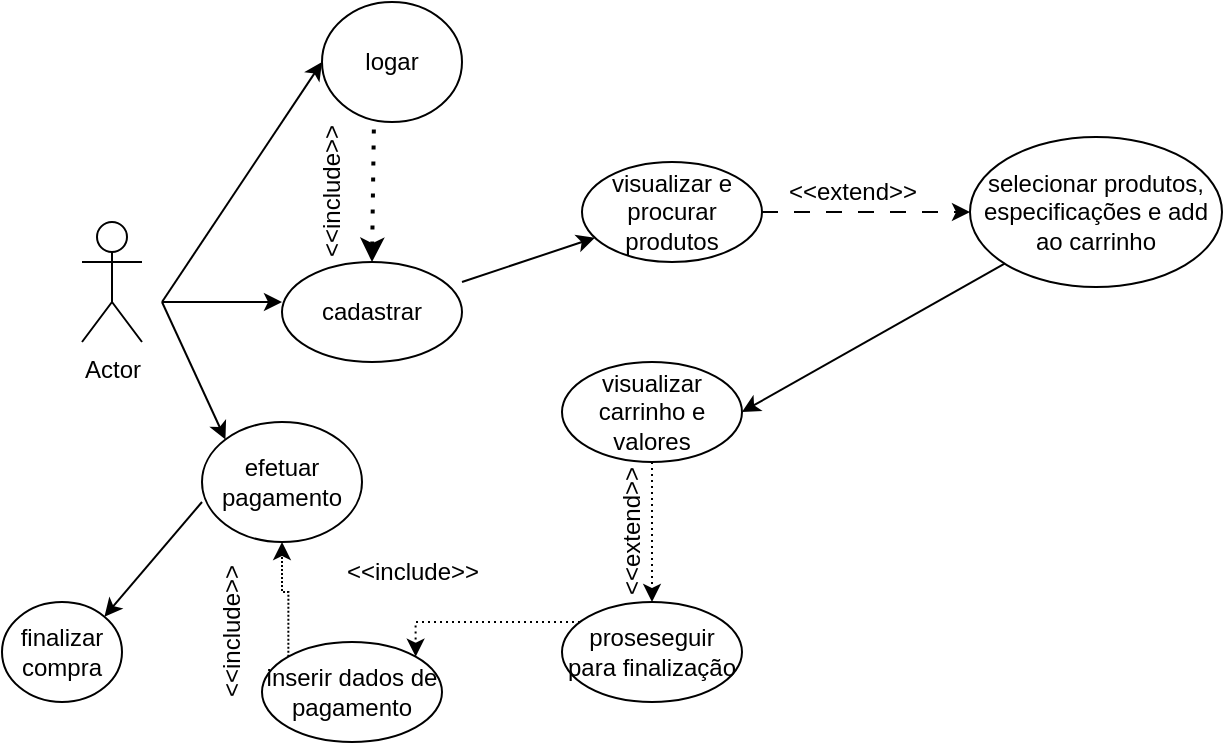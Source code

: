<mxfile version="21.1.6" type="github" pages="2">
  <diagram name="Página-1" id="BzS_wPy_dweKsXEWJOO5">
    <mxGraphModel dx="1050" dy="549" grid="1" gridSize="10" guides="1" tooltips="1" connect="1" arrows="1" fold="1" page="1" pageScale="1" pageWidth="827" pageHeight="1169" math="0" shadow="0">
      <root>
        <mxCell id="0" />
        <mxCell id="1" parent="0" />
        <mxCell id="kfXMIqX852KwrT9XWXHF-32" value="Actor" style="shape=umlActor;verticalLabelPosition=bottom;verticalAlign=top;html=1;outlineConnect=0;" vertex="1" parent="1">
          <mxGeometry x="60" y="800" width="30" height="60" as="geometry" />
        </mxCell>
        <mxCell id="kfXMIqX852KwrT9XWXHF-34" value="cadastrar" style="ellipse;whiteSpace=wrap;html=1;" vertex="1" parent="1">
          <mxGeometry x="160" y="820" width="90" height="50" as="geometry" />
        </mxCell>
        <mxCell id="bw5xAvwIlMRXzH_YTHHo-3" style="edgeStyle=orthogonalEdgeStyle;rounded=0;orthogonalLoop=1;jettySize=auto;html=1;dashed=1;dashPattern=8 8;" edge="1" parent="1" source="kfXMIqX852KwrT9XWXHF-35" target="kfXMIqX852KwrT9XWXHF-38">
          <mxGeometry relative="1" as="geometry" />
        </mxCell>
        <mxCell id="kfXMIqX852KwrT9XWXHF-35" value="visualizar e procurar produtos" style="ellipse;whiteSpace=wrap;html=1;" vertex="1" parent="1">
          <mxGeometry x="310" y="770" width="90" height="50" as="geometry" />
        </mxCell>
        <mxCell id="kfXMIqX852KwrT9XWXHF-70" style="edgeStyle=orthogonalEdgeStyle;rounded=0;orthogonalLoop=1;jettySize=auto;html=1;exitX=0;exitY=0;exitDx=0;exitDy=0;entryX=0.5;entryY=1;entryDx=0;entryDy=0;dashed=1;dashPattern=1 1;" edge="1" parent="1" source="kfXMIqX852KwrT9XWXHF-37" target="kfXMIqX852KwrT9XWXHF-44">
          <mxGeometry relative="1" as="geometry" />
        </mxCell>
        <mxCell id="kfXMIqX852KwrT9XWXHF-37" value="inserir dados de pagamento" style="ellipse;whiteSpace=wrap;html=1;" vertex="1" parent="1">
          <mxGeometry x="150" y="1010" width="90" height="50" as="geometry" />
        </mxCell>
        <mxCell id="kfXMIqX852KwrT9XWXHF-38" value="selecionar produtos, especificações e add ao carrinho" style="ellipse;whiteSpace=wrap;html=1;" vertex="1" parent="1">
          <mxGeometry x="504" y="757.5" width="126" height="75" as="geometry" />
        </mxCell>
        <mxCell id="kfXMIqX852KwrT9XWXHF-68" style="edgeStyle=orthogonalEdgeStyle;rounded=0;orthogonalLoop=1;jettySize=auto;html=1;entryX=1;entryY=0;entryDx=0;entryDy=0;dashed=1;dashPattern=1 2;" edge="1" parent="1" source="kfXMIqX852KwrT9XWXHF-39" target="kfXMIqX852KwrT9XWXHF-37">
          <mxGeometry relative="1" as="geometry">
            <Array as="points">
              <mxPoint x="227" y="1000" />
            </Array>
          </mxGeometry>
        </mxCell>
        <mxCell id="kfXMIqX852KwrT9XWXHF-39" value="proseseguir para finalização" style="ellipse;whiteSpace=wrap;html=1;" vertex="1" parent="1">
          <mxGeometry x="300" y="990" width="90" height="50" as="geometry" />
        </mxCell>
        <mxCell id="kfXMIqX852KwrT9XWXHF-44" value="efetuar pagamento" style="ellipse;whiteSpace=wrap;html=1;" vertex="1" parent="1">
          <mxGeometry x="120" y="900" width="80" height="60" as="geometry" />
        </mxCell>
        <mxCell id="kfXMIqX852KwrT9XWXHF-45" value="logar" style="ellipse;whiteSpace=wrap;html=1;" vertex="1" parent="1">
          <mxGeometry x="180" y="690" width="70" height="60" as="geometry" />
        </mxCell>
        <mxCell id="kfXMIqX852KwrT9XWXHF-46" value="" style="endArrow=classic;html=1;rounded=0;endFill=1;" edge="1" parent="1">
          <mxGeometry width="50" height="50" relative="1" as="geometry">
            <mxPoint x="100" y="840" as="sourcePoint" />
            <mxPoint x="160" y="840" as="targetPoint" />
          </mxGeometry>
        </mxCell>
        <mxCell id="kfXMIqX852KwrT9XWXHF-48" value="" style="endArrow=classic;html=1;rounded=0;entryX=0;entryY=0.5;entryDx=0;entryDy=0;endFill=1;" edge="1" parent="1" target="kfXMIqX852KwrT9XWXHF-45">
          <mxGeometry width="50" height="50" relative="1" as="geometry">
            <mxPoint x="100" y="840" as="sourcePoint" />
            <mxPoint x="160" y="790" as="targetPoint" />
          </mxGeometry>
        </mxCell>
        <mxCell id="kfXMIqX852KwrT9XWXHF-52" value="" style="endArrow=classic;html=1;rounded=0;entryX=0;entryY=0;entryDx=0;entryDy=0;endFill=1;" edge="1" parent="1" target="kfXMIqX852KwrT9XWXHF-44">
          <mxGeometry width="50" height="50" relative="1" as="geometry">
            <mxPoint x="100" y="840" as="sourcePoint" />
            <mxPoint x="100" y="882.5" as="targetPoint" />
          </mxGeometry>
        </mxCell>
        <mxCell id="kfXMIqX852KwrT9XWXHF-56" style="edgeStyle=orthogonalEdgeStyle;rounded=0;orthogonalLoop=1;jettySize=auto;html=1;exitX=0.5;exitY=1;exitDx=0;exitDy=0;" edge="1" parent="1" source="kfXMIqX852KwrT9XWXHF-39" target="kfXMIqX852KwrT9XWXHF-39">
          <mxGeometry relative="1" as="geometry" />
        </mxCell>
        <mxCell id="kfXMIqX852KwrT9XWXHF-67" style="edgeStyle=orthogonalEdgeStyle;rounded=0;orthogonalLoop=1;jettySize=auto;html=1;exitX=0.5;exitY=1;exitDx=0;exitDy=0;dashed=1;dashPattern=1 2;" edge="1" parent="1" source="kfXMIqX852KwrT9XWXHF-57" target="kfXMIqX852KwrT9XWXHF-39">
          <mxGeometry relative="1" as="geometry" />
        </mxCell>
        <mxCell id="bw5xAvwIlMRXzH_YTHHo-10" style="edgeStyle=orthogonalEdgeStyle;rounded=0;orthogonalLoop=1;jettySize=auto;html=1;exitX=1;exitY=0.5;exitDx=0;exitDy=0;" edge="1" parent="1" source="kfXMIqX852KwrT9XWXHF-57">
          <mxGeometry relative="1" as="geometry">
            <mxPoint x="360" y="900" as="targetPoint" />
          </mxGeometry>
        </mxCell>
        <mxCell id="kfXMIqX852KwrT9XWXHF-57" value="visualizar carrinho e valores" style="ellipse;whiteSpace=wrap;html=1;" vertex="1" parent="1">
          <mxGeometry x="300" y="870" width="90" height="50" as="geometry" />
        </mxCell>
        <mxCell id="kfXMIqX852KwrT9XWXHF-64" value="" style="endArrow=none;dashed=1;html=1;dashPattern=1 3;strokeWidth=2;rounded=0;entryX=0.371;entryY=1.003;entryDx=0;entryDy=0;entryPerimeter=0;endFill=0;startArrow=classic;startFill=1;exitX=0.5;exitY=0;exitDx=0;exitDy=0;" edge="1" parent="1" source="kfXMIqX852KwrT9XWXHF-34" target="kfXMIqX852KwrT9XWXHF-45">
          <mxGeometry width="50" height="50" relative="1" as="geometry">
            <mxPoint x="200" y="820" as="sourcePoint" />
            <mxPoint x="250" y="770" as="targetPoint" />
          </mxGeometry>
        </mxCell>
        <mxCell id="kfXMIqX852KwrT9XWXHF-65" value="&amp;lt;&amp;lt;include&amp;gt;&amp;gt;" style="text;html=1;align=center;verticalAlign=middle;resizable=0;points=[];autosize=1;strokeColor=none;fillColor=none;rotation=-90;" vertex="1" parent="1">
          <mxGeometry x="140" y="770" width="90" height="30" as="geometry" />
        </mxCell>
        <mxCell id="kfXMIqX852KwrT9XWXHF-71" value="&amp;lt;&amp;lt;include&amp;gt;&amp;gt;" style="text;html=1;align=center;verticalAlign=middle;resizable=0;points=[];autosize=1;strokeColor=none;fillColor=none;rotation=-90;" vertex="1" parent="1">
          <mxGeometry x="90" y="990" width="90" height="30" as="geometry" />
        </mxCell>
        <mxCell id="bw5xAvwIlMRXzH_YTHHo-4" value="&amp;lt;&amp;lt;extend&amp;gt;&amp;gt;" style="text;html=1;align=center;verticalAlign=middle;resizable=0;points=[];autosize=1;strokeColor=none;fillColor=none;" vertex="1" parent="1">
          <mxGeometry x="400" y="770" width="90" height="30" as="geometry" />
        </mxCell>
        <mxCell id="bw5xAvwIlMRXzH_YTHHo-8" value="" style="endArrow=none;html=1;rounded=0;endFill=0;startArrow=classic;startFill=1;exitX=1;exitY=0.5;exitDx=0;exitDy=0;" edge="1" parent="1" source="kfXMIqX852KwrT9XWXHF-57" target="kfXMIqX852KwrT9XWXHF-38">
          <mxGeometry width="50" height="50" relative="1" as="geometry">
            <mxPoint x="360" y="900" as="sourcePoint" />
            <mxPoint x="420" y="850" as="targetPoint" />
          </mxGeometry>
        </mxCell>
        <mxCell id="bw5xAvwIlMRXzH_YTHHo-9" value="&amp;lt;&amp;lt;include&amp;gt;&amp;gt;" style="text;html=1;align=center;verticalAlign=middle;resizable=0;points=[];autosize=1;strokeColor=none;fillColor=none;" vertex="1" parent="1">
          <mxGeometry x="180" y="960" width="90" height="30" as="geometry" />
        </mxCell>
        <mxCell id="bw5xAvwIlMRXzH_YTHHo-11" value="" style="endArrow=none;html=1;rounded=0;endFill=0;startArrow=classic;startFill=1;exitX=1;exitY=0;exitDx=0;exitDy=0;" edge="1" parent="1" source="bw5xAvwIlMRXzH_YTHHo-12">
          <mxGeometry width="50" height="50" relative="1" as="geometry">
            <mxPoint x="70" y="990" as="sourcePoint" />
            <mxPoint x="120" y="940" as="targetPoint" />
          </mxGeometry>
        </mxCell>
        <mxCell id="bw5xAvwIlMRXzH_YTHHo-12" value="finalizar compra" style="ellipse;whiteSpace=wrap;html=1;" vertex="1" parent="1">
          <mxGeometry x="20" y="990" width="60" height="50" as="geometry" />
        </mxCell>
        <mxCell id="bw5xAvwIlMRXzH_YTHHo-13" value="&amp;lt;&amp;lt;extend&amp;gt;&amp;gt;" style="text;html=1;align=center;verticalAlign=middle;resizable=0;points=[];autosize=1;strokeColor=none;fillColor=none;rotation=-90;" vertex="1" parent="1">
          <mxGeometry x="290" y="940" width="90" height="30" as="geometry" />
        </mxCell>
        <mxCell id="bw5xAvwIlMRXzH_YTHHo-15" value="" style="endArrow=classic;html=1;rounded=0;" edge="1" parent="1" target="kfXMIqX852KwrT9XWXHF-35">
          <mxGeometry width="50" height="50" relative="1" as="geometry">
            <mxPoint x="250" y="830" as="sourcePoint" />
            <mxPoint x="300" y="780" as="targetPoint" />
          </mxGeometry>
        </mxCell>
      </root>
    </mxGraphModel>
  </diagram>
  <diagram id="8n6AGgY-f2guJdz92XrD" name="Página-2">
    <mxGraphModel dx="1050" dy="549" grid="1" gridSize="10" guides="1" tooltips="1" connect="1" arrows="1" fold="1" page="1" pageScale="1" pageWidth="827" pageHeight="1169" math="0" shadow="0">
      <root>
        <mxCell id="0" />
        <mxCell id="1" parent="0" />
      </root>
    </mxGraphModel>
  </diagram>
</mxfile>
